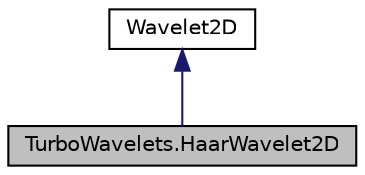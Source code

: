 digraph "TurboWavelets.HaarWavelet2D"
{
  edge [fontname="Helvetica",fontsize="10",labelfontname="Helvetica",labelfontsize="10"];
  node [fontname="Helvetica",fontsize="10",shape=record];
  Node1 [label="TurboWavelets.HaarWavelet2D",height=0.2,width=0.4,color="black", fillcolor="grey75", style="filled", fontcolor="black"];
  Node2 -> Node1 [dir="back",color="midnightblue",fontsize="10",style="solid"];
  Node2 [label="Wavelet2D",height=0.2,width=0.4,color="black", fillcolor="white", style="filled",URL="$class_turbo_wavelets_1_1_wavelet2_d.html"];
}
